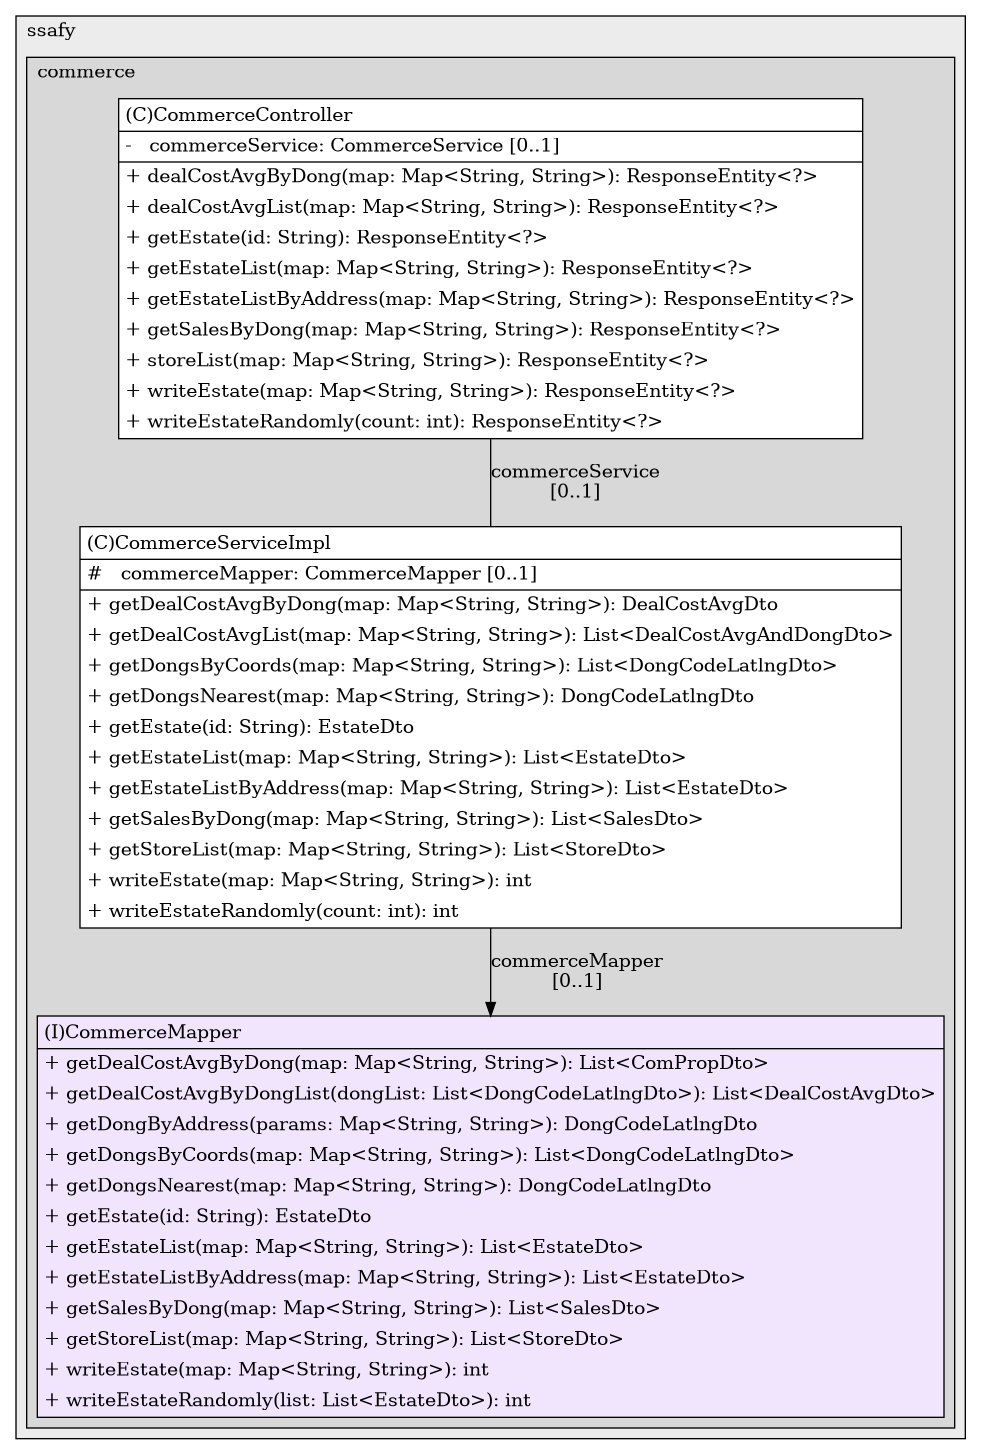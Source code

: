 @startuml

/' diagram meta data start
config=StructureConfiguration;
{
  "projectClassification": {
    "searchMode": "OpenProject", // OpenProject, AllProjects
    "includedProjects": "",
    "pathEndKeywords": "*.impl",
    "isClientPath": "",
    "isClientName": "",
    "isTestPath": "",
    "isTestName": "",
    "isMappingPath": "",
    "isMappingName": "",
    "isDataAccessPath": "",
    "isDataAccessName": "",
    "isDataStructurePath": "",
    "isDataStructureName": "",
    "isInterfaceStructuresPath": "",
    "isInterfaceStructuresName": "",
    "isEntryPointPath": "",
    "isEntryPointName": "",
    "treatFinalFieldsAsMandatory": false
  },
  "graphRestriction": {
    "classPackageExcludeFilter": "",
    "classPackageIncludeFilter": "",
    "classNameExcludeFilter": "",
    "classNameIncludeFilter": "",
    "methodNameExcludeFilter": "",
    "methodNameIncludeFilter": "",
    "removeByInheritance": "", // inheritance/annotation based filtering is done in a second step
    "removeByAnnotation": "",
    "removeByClassPackage": "", // cleanup the graph after inheritance/annotation based filtering is done
    "removeByClassName": "",
    "cutMappings": false,
    "cutEnum": true,
    "cutTests": true,
    "cutClient": true,
    "cutDataAccess": false,
    "cutInterfaceStructures": false,
    "cutDataStructures": false,
    "cutGetterAndSetter": true,
    "cutConstructors": true
  },
  "graphTraversal": {
    "forwardDepth": 6,
    "backwardDepth": 6,
    "classPackageExcludeFilter": "",
    "classPackageIncludeFilter": "",
    "classNameExcludeFilter": "",
    "classNameIncludeFilter": "",
    "methodNameExcludeFilter": "",
    "methodNameIncludeFilter": "",
    "hideMappings": false,
    "hideDataStructures": false,
    "hidePrivateMethods": true,
    "hideInterfaceCalls": true, // indirection: implementation -> interface (is hidden) -> implementation
    "onlyShowApplicationEntryPoints": false, // root node is included
    "useMethodCallsForStructureDiagram": "ForwardOnly" // ForwardOnly, BothDirections, No
  },
  "details": {
    "aggregation": "GroupByClass", // ByClass, GroupByClass, None
    "showClassGenericTypes": true,
    "showMethods": true,
    "showMethodParameterNames": true,
    "showMethodParameterTypes": true,
    "showMethodReturnType": true,
    "showPackageLevels": 2,
    "showDetailedClassStructure": true
  },
  "rootClass": "com.ssafy.commerce.model.mapper.CommerceMapper",
  "extensionCallbackMethod": "" // qualified.class.name#methodName - signature: public static String method(String)
}
diagram meta data end '/



digraph g {
    rankdir="TB"
    splines=polyline
    

'nodes 
subgraph cluster_109727380 { 
   	label=ssafy
	labeljust=l
	fillcolor="#ececec"
	style=filled
   
   subgraph cluster_804866827 { 
   	label=commerce
	labeljust=l
	fillcolor="#d8d8d8"
	style=filled
   
   CommerceController1572025352[
	label=<<TABLE BORDER="1" CELLBORDER="0" CELLPADDING="4" CELLSPACING="0">
<TR><TD ALIGN="LEFT" >(C)CommerceController</TD></TR>
<HR/>
<TR><TD ALIGN="LEFT" >-   commerceService: CommerceService [0..1]</TD></TR>
<HR/>
<TR><TD ALIGN="LEFT" >+ dealCostAvgByDong(map: Map&lt;String, String&gt;): ResponseEntity&lt;?&gt;</TD></TR>
<TR><TD ALIGN="LEFT" >+ dealCostAvgList(map: Map&lt;String, String&gt;): ResponseEntity&lt;?&gt;</TD></TR>
<TR><TD ALIGN="LEFT" >+ getEstate(id: String): ResponseEntity&lt;?&gt;</TD></TR>
<TR><TD ALIGN="LEFT" >+ getEstateList(map: Map&lt;String, String&gt;): ResponseEntity&lt;?&gt;</TD></TR>
<TR><TD ALIGN="LEFT" >+ getEstateListByAddress(map: Map&lt;String, String&gt;): ResponseEntity&lt;?&gt;</TD></TR>
<TR><TD ALIGN="LEFT" >+ getSalesByDong(map: Map&lt;String, String&gt;): ResponseEntity&lt;?&gt;</TD></TR>
<TR><TD ALIGN="LEFT" >+ storeList(map: Map&lt;String, String&gt;): ResponseEntity&lt;?&gt;</TD></TR>
<TR><TD ALIGN="LEFT" >+ writeEstate(map: Map&lt;String, String&gt;): ResponseEntity&lt;?&gt;</TD></TR>
<TR><TD ALIGN="LEFT" >+ writeEstateRandomly(count: int): ResponseEntity&lt;?&gt;</TD></TR>
</TABLE>>
	style=filled
	margin=0
	shape=plaintext
	fillcolor="#FFFFFF"
];

CommerceMapper215441902[
	label=<<TABLE BORDER="1" CELLBORDER="0" CELLPADDING="4" CELLSPACING="0">
<TR><TD ALIGN="LEFT" >(I)CommerceMapper</TD></TR>
<HR/>
<TR><TD ALIGN="LEFT" >+ getDealCostAvgByDong(map: Map&lt;String, String&gt;): List&lt;ComPropDto&gt;</TD></TR>
<TR><TD ALIGN="LEFT" >+ getDealCostAvgByDongList(dongList: List&lt;DongCodeLatlngDto&gt;): List&lt;DealCostAvgDto&gt;</TD></TR>
<TR><TD ALIGN="LEFT" >+ getDongByAddress(params: Map&lt;String, String&gt;): DongCodeLatlngDto</TD></TR>
<TR><TD ALIGN="LEFT" >+ getDongsByCoords(map: Map&lt;String, String&gt;): List&lt;DongCodeLatlngDto&gt;</TD></TR>
<TR><TD ALIGN="LEFT" >+ getDongsNearest(map: Map&lt;String, String&gt;): DongCodeLatlngDto</TD></TR>
<TR><TD ALIGN="LEFT" >+ getEstate(id: String): EstateDto</TD></TR>
<TR><TD ALIGN="LEFT" >+ getEstateList(map: Map&lt;String, String&gt;): List&lt;EstateDto&gt;</TD></TR>
<TR><TD ALIGN="LEFT" >+ getEstateListByAddress(map: Map&lt;String, String&gt;): List&lt;EstateDto&gt;</TD></TR>
<TR><TD ALIGN="LEFT" >+ getSalesByDong(map: Map&lt;String, String&gt;): List&lt;SalesDto&gt;</TD></TR>
<TR><TD ALIGN="LEFT" >+ getStoreList(map: Map&lt;String, String&gt;): List&lt;StoreDto&gt;</TD></TR>
<TR><TD ALIGN="LEFT" >+ writeEstate(map: Map&lt;String, String&gt;): int</TD></TR>
<TR><TD ALIGN="LEFT" >+ writeEstateRandomly(list: List&lt;EstateDto&gt;): int</TD></TR>
</TABLE>>
	style=filled
	margin=0
	shape=plaintext
	fillcolor="#F1E5FD"
];

CommerceServiceImpl1237131004[
	label=<<TABLE BORDER="1" CELLBORDER="0" CELLPADDING="4" CELLSPACING="0">
<TR><TD ALIGN="LEFT" >(C)CommerceServiceImpl</TD></TR>
<HR/>
<TR><TD ALIGN="LEFT" >#   commerceMapper: CommerceMapper [0..1]</TD></TR>
<HR/>
<TR><TD ALIGN="LEFT" >+ getDealCostAvgByDong(map: Map&lt;String, String&gt;): DealCostAvgDto</TD></TR>
<TR><TD ALIGN="LEFT" >+ getDealCostAvgList(map: Map&lt;String, String&gt;): List&lt;DealCostAvgAndDongDto&gt;</TD></TR>
<TR><TD ALIGN="LEFT" >+ getDongsByCoords(map: Map&lt;String, String&gt;): List&lt;DongCodeLatlngDto&gt;</TD></TR>
<TR><TD ALIGN="LEFT" >+ getDongsNearest(map: Map&lt;String, String&gt;): DongCodeLatlngDto</TD></TR>
<TR><TD ALIGN="LEFT" >+ getEstate(id: String): EstateDto</TD></TR>
<TR><TD ALIGN="LEFT" >+ getEstateList(map: Map&lt;String, String&gt;): List&lt;EstateDto&gt;</TD></TR>
<TR><TD ALIGN="LEFT" >+ getEstateListByAddress(map: Map&lt;String, String&gt;): List&lt;EstateDto&gt;</TD></TR>
<TR><TD ALIGN="LEFT" >+ getSalesByDong(map: Map&lt;String, String&gt;): List&lt;SalesDto&gt;</TD></TR>
<TR><TD ALIGN="LEFT" >+ getStoreList(map: Map&lt;String, String&gt;): List&lt;StoreDto&gt;</TD></TR>
<TR><TD ALIGN="LEFT" >+ writeEstate(map: Map&lt;String, String&gt;): int</TD></TR>
<TR><TD ALIGN="LEFT" >+ writeEstateRandomly(count: int): int</TD></TR>
</TABLE>>
	style=filled
	margin=0
	shape=plaintext
	fillcolor="#FFFFFF"
];
} 
} 

'edges    
CommerceController1572025352 -> CommerceServiceImpl1237131004[label="commerceService
[0..1]", arrowhead=none];
CommerceServiceImpl1237131004 -> CommerceMapper215441902[label="commerceMapper
[0..1]"];
    
}
@enduml